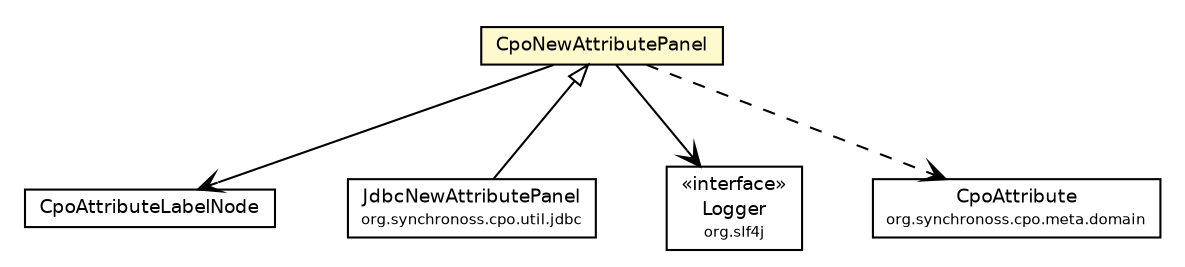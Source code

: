 #!/usr/local/bin/dot
#
# Class diagram 
# Generated by UmlGraph version 4.6 (http://www.spinellis.gr/sw/umlgraph)
#

digraph G {
	edge [fontname="Helvetica",fontsize=10,labelfontname="Helvetica",labelfontsize=10];
	node [fontname="Helvetica",fontsize=10,shape=plaintext];
	// org.synchronoss.cpo.util.CpoNewAttributePanel
	c2096 [label=<<table border="0" cellborder="1" cellspacing="0" cellpadding="2" port="p" bgcolor="lemonChiffon" href="./CpoNewAttributePanel.html">
		<tr><td><table border="0" cellspacing="0" cellpadding="1">
			<tr><td> CpoNewAttributePanel </td></tr>
		</table></td></tr>
		</table>>, fontname="Helvetica", fontcolor="black", fontsize=9.0];
	// org.synchronoss.cpo.util.CpoAttributeLabelNode
	c2108 [label=<<table border="0" cellborder="1" cellspacing="0" cellpadding="2" port="p" href="./CpoAttributeLabelNode.html">
		<tr><td><table border="0" cellspacing="0" cellpadding="1">
			<tr><td> CpoAttributeLabelNode </td></tr>
		</table></td></tr>
		</table>>, fontname="Helvetica", fontcolor="black", fontsize=9.0];
	// org.synchronoss.cpo.util.jdbc.JdbcNewAttributePanel
	c2121 [label=<<table border="0" cellborder="1" cellspacing="0" cellpadding="2" port="p" href="./jdbc/JdbcNewAttributePanel.html">
		<tr><td><table border="0" cellspacing="0" cellpadding="1">
			<tr><td> JdbcNewAttributePanel </td></tr>
			<tr><td><font point-size="7.0"> org.synchronoss.cpo.util.jdbc </font></td></tr>
		</table></td></tr>
		</table>>, fontname="Helvetica", fontcolor="black", fontsize=9.0];
	//org.synchronoss.cpo.util.jdbc.JdbcNewAttributePanel extends org.synchronoss.cpo.util.CpoNewAttributePanel
	c2096:p -> c2121:p [dir=back,arrowtail=empty];
	// org.synchronoss.cpo.util.CpoNewAttributePanel NAVASSOC org.slf4j.Logger
	c2096:p -> c2148:p [taillabel="", label="", headlabel="", fontname="Helvetica", fontcolor="black", fontsize=10.0, color="black", arrowhead=open];
	// org.synchronoss.cpo.util.CpoNewAttributePanel NAVASSOC org.synchronoss.cpo.util.CpoAttributeLabelNode
	c2096:p -> c2108:p [taillabel="", label="", headlabel="", fontname="Helvetica", fontcolor="black", fontsize=10.0, color="black", arrowhead=open];
	// org.synchronoss.cpo.util.CpoNewAttributePanel DEPEND org.synchronoss.cpo.meta.domain.CpoAttribute
	c2096:p -> c2149:p [taillabel="", label="", headlabel="", fontname="Helvetica", fontcolor="black", fontsize=10.0, color="black", arrowhead=open, style=dashed];
	// org.synchronoss.cpo.meta.domain.CpoAttribute
	c2149 [label=<<table border="0" cellborder="1" cellspacing="0" cellpadding="2" port="p" href="http://java.sun.com/j2se/1.4.2/docs/api/org/synchronoss/cpo/meta/domain/CpoAttribute.html">
		<tr><td><table border="0" cellspacing="0" cellpadding="1">
			<tr><td> CpoAttribute </td></tr>
			<tr><td><font point-size="7.0"> org.synchronoss.cpo.meta.domain </font></td></tr>
		</table></td></tr>
		</table>>, fontname="Helvetica", fontcolor="black", fontsize=9.0];
	// org.slf4j.Logger
	c2148 [label=<<table border="0" cellborder="1" cellspacing="0" cellpadding="2" port="p" href="http://java.sun.com/j2se/1.4.2/docs/api/org/slf4j/Logger.html">
		<tr><td><table border="0" cellspacing="0" cellpadding="1">
			<tr><td> &laquo;interface&raquo; </td></tr>
			<tr><td> Logger </td></tr>
			<tr><td><font point-size="7.0"> org.slf4j </font></td></tr>
		</table></td></tr>
		</table>>, fontname="Helvetica", fontcolor="black", fontsize=9.0];
}

